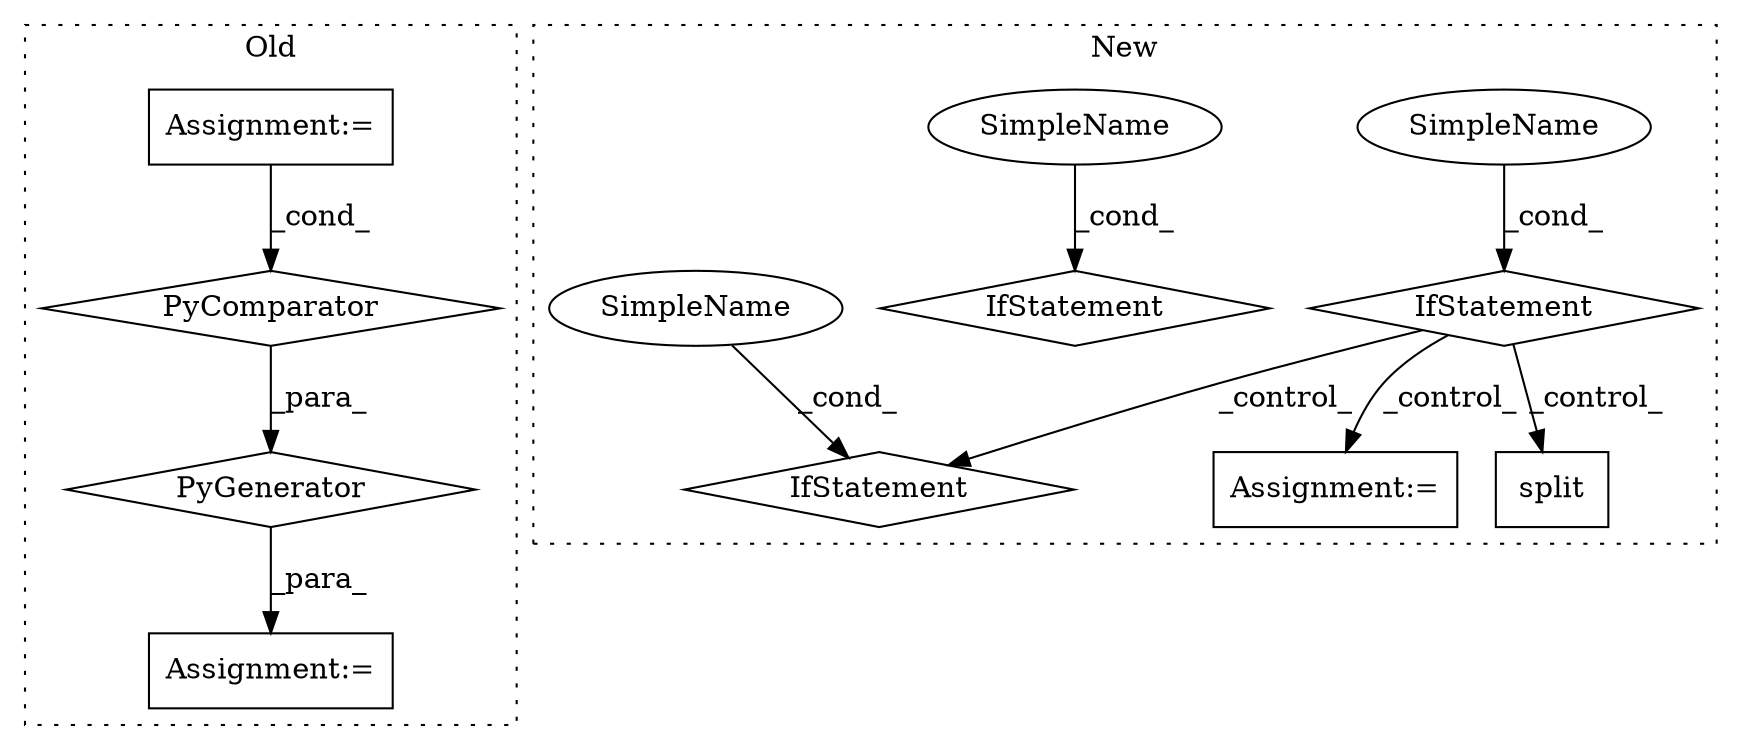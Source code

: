 digraph G {
subgraph cluster0 {
1 [label="PyGenerator" a="107" s="9064" l="145" shape="diamond"];
3 [label="Assignment:=" a="7" s="9159" l="44" shape="box"];
4 [label="PyComparator" a="113" s="9159" l="44" shape="diamond"];
7 [label="Assignment:=" a="7" s="9048" l="1" shape="box"];
label = "Old";
style="dotted";
}
subgraph cluster1 {
2 [label="split" a="32" s="9166,9175" l="6,1" shape="box"];
5 [label="IfStatement" a="25" s="9016,9026" l="4,2" shape="diamond"];
6 [label="SimpleName" a="42" s="9020" l="6" shape="ellipse"];
8 [label="IfStatement" a="25" s="9132" l="53" shape="diamond"];
9 [label="IfStatement" a="25" s="9521" l="21" shape="diamond"];
10 [label="Assignment:=" a="7" s="9262" l="1" shape="box"];
11 [label="SimpleName" a="42" s="9537" l="5" shape="ellipse"];
12 [label="SimpleName" a="42" s="9180" l="5" shape="ellipse"];
label = "New";
style="dotted";
}
1 -> 7 [label="_para_"];
3 -> 4 [label="_cond_"];
4 -> 1 [label="_para_"];
5 -> 10 [label="_control_"];
5 -> 2 [label="_control_"];
5 -> 8 [label="_control_"];
6 -> 5 [label="_cond_"];
11 -> 9 [label="_cond_"];
12 -> 8 [label="_cond_"];
}